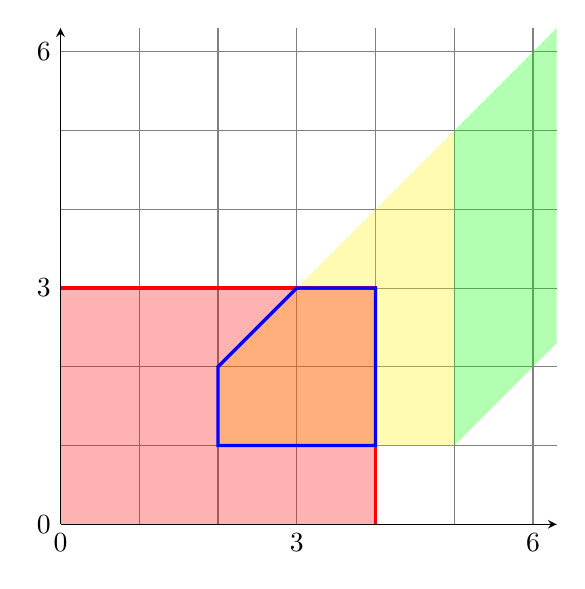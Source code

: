 \begin{tikzpicture}[
arrow/.style={draw,->,>=stealth},
]

%grid
\draw[black!50] (0,0) grid (6.3,6.3);
\draw[arrow] (0,0) -- (6.3,0);
\path (0,0) -- (6,0) node[pos=0,below] {0} node[pos=.5,below] {3} node[pos=1,below] {6};
\draw[arrow] (0,0) -- (0,6.3);
\path (0,0) -- (0,6) node[pos=0,left] {0} node[pos=.5,left] {3} node[pos=1,left] {6};

%area orig
\path[fill=yellow,opacity=.3]
(2,1) -- (5,1)
	-- (5,5)
	-- (2,2)
	-- cycle
;
%area time advanced
\path[fill=green,opacity=.3]
(6.3,6.3) -- (5,5)
	--(5,1)
	--(6.3,2.3)
	--cycle
;

%guard
\path[draw,red,very thick]
(4,0) -- (4,3)
	-- (0,3)
;
\path[fill=red,opacity=.3]
(4,0) -- (4,3)
	-- (0,3)
	--(0,0)
	--cycle
;

%bound
\path[draw,blue,very thick]
(3,3) -- (2,2)
	--(2,1)
	--(4,1)
	--(4,3)
	--cycle
;

\end{tikzpicture}
